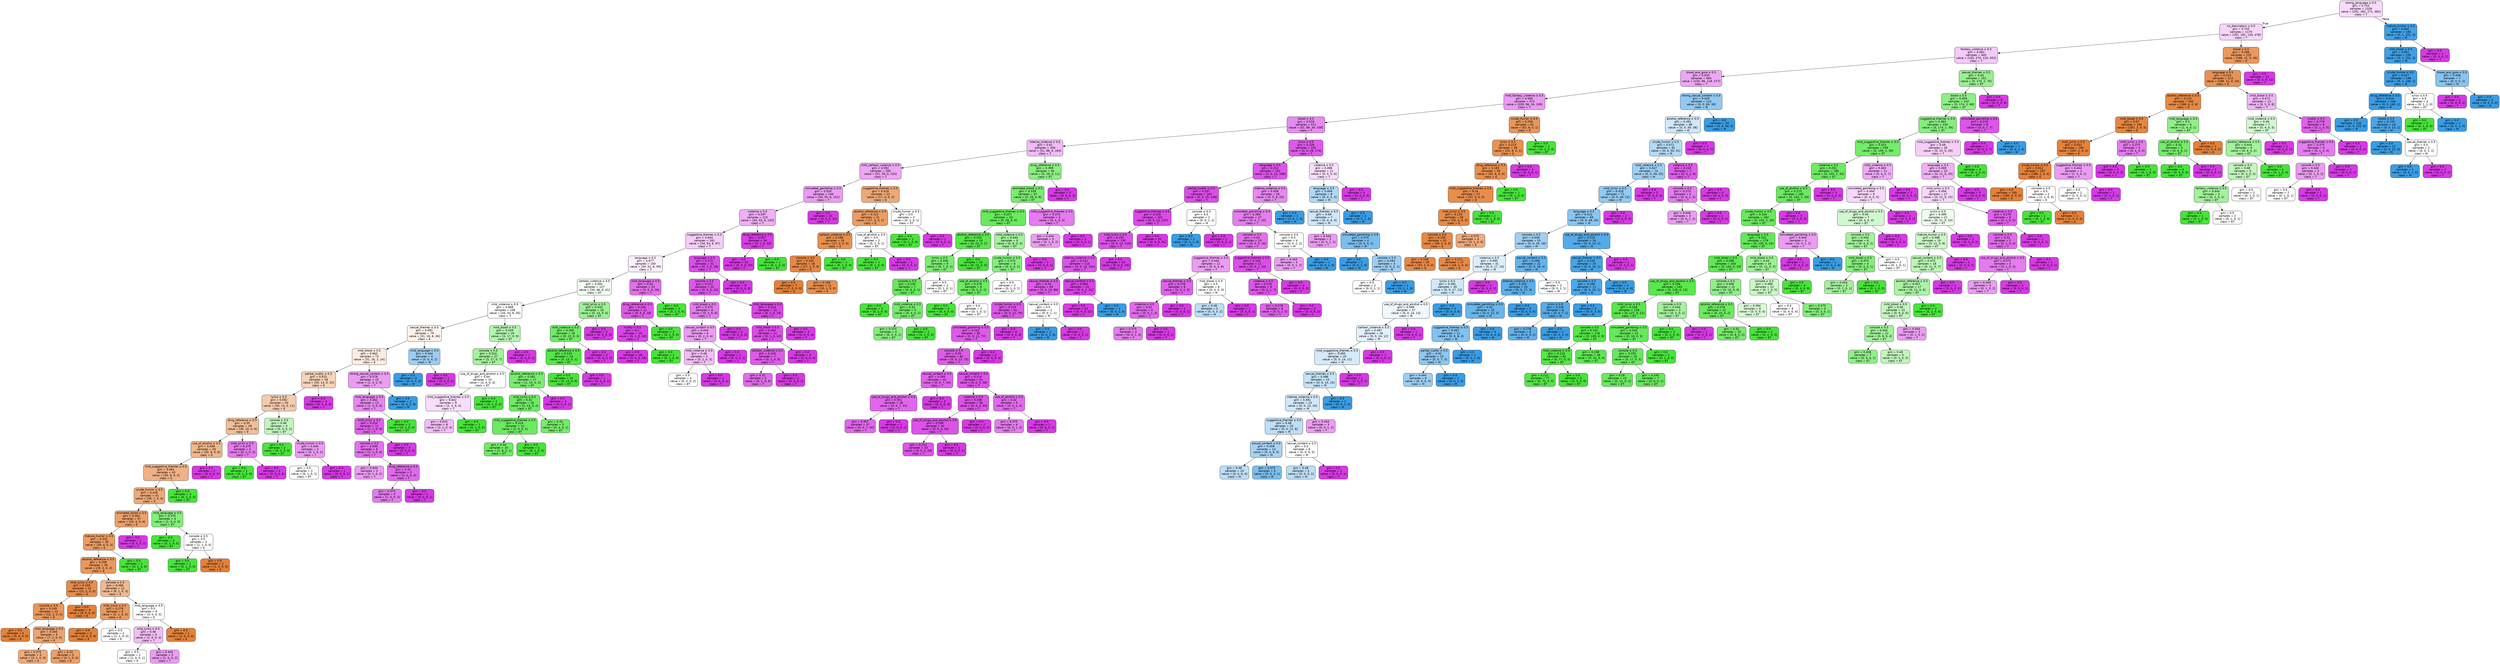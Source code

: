 digraph Tree {
node [shape=box, style="filled, rounded", color="black", fontname="helvetica"] ;
edge [fontname="helvetica"] ;
0 [label=<strong_janguage &le; 0.5<br/>gini = 0.733<br/>samples = 1326<br/>value = [291, 282, 271, 482]<br/>class = T>, fillcolor="#f8dafa"] ;
1 [label=<no_descriptors &le; 0.5<br/>gini = 0.703<br/>samples = 1170<br/>value = [291, 281, 120, 478]<br/>class = T>, fillcolor="#f6d5f9"] ;
0 -> 1 [labeldistance=2.5, labelangle=45, headlabel="True"] ;
2 [label=<fantasy_violence &le; 0.5<br/>gini = 0.662<br/>samples = 945<br/>value = [103, 270, 120, 452]<br/>class = T>, fillcolor="#f4caf8"] ;
1 -> 2 ;
3 [label=<blood_and_gore &le; 0.5<br/>gini = 0.635<br/>samples = 694<br/>value = [103, 96, 118, 377]<br/>class = T>, fillcolor="#eda6f3"] ;
2 -> 3 ;
4 [label=<mild_fantasy_violence &le; 0.5<br/>gini = 0.585<br/>samples = 572<br/>value = [103, 96, 34, 339]<br/>class = T>, fillcolor="#eb9bf2"] ;
3 -> 4 ;
5 [label=<blood &le; 0.5<br/>gini = 0.518<br/>samples = 511<br/>value = [51, 88, 34, 338]<br/>class = T>, fillcolor="#e78af0"] ;
4 -> 5 ;
6 [label=<intense_violence &le; 0.5<br/>gini = 0.61<br/>samples = 309<br/>value = [51, 88, 6, 164]<br/>class = T>, fillcolor="#f1bbf6"] ;
5 -> 6 ;
7 [label=<mild_cartoon_violence &le; 0.5<br/>gini = 0.592<br/>samples = 269<br/>value = [51, 59, 6, 153]<br/>class = T>, fillcolor="#eda6f3"] ;
6 -> 7 ;
8 [label=<simulated_gambling &le; 0.5<br/>gini = 0.554<br/>samples = 246<br/>value = [34, 55, 6, 151]<br/>class = T>, fillcolor="#eb9bf2"] ;
7 -> 8 ;
9 [label=<violence &le; 0.5<br/>gini = 0.597<br/>samples = 215<br/>value = [34, 55, 6, 120]<br/>class = T>, fillcolor="#efaff4"] ;
8 -> 9 ;
10 [label=<suggestive_themes &le; 0.5<br/>gini = 0.644<br/>samples = 181<br/>value = [34, 54, 6, 87]<br/>class = T>, fillcolor="#f5ccf8"] ;
9 -> 10 ;
11 [label=<language &le; 0.5<br/>gini = 0.677<br/>samples = 150<br/>value = [34, 51, 6, 59]<br/>class = T>, fillcolor="#fceffd"] ;
10 -> 11 ;
12 [label=<cartoon_violence &le; 0.5<br/>gini = 0.691<br/>samples = 127<br/>value = [34, 46, 6, 41]<br/>class = ET>, fillcolor="#f4fdf3"] ;
11 -> 12 ;
13 [label=<mild_violence &le; 0.5<br/>gini = 0.699<br/>samples = 108<br/>value = [34, 33, 6, 35]<br/>class = T>, fillcolor="#fefcff"] ;
12 -> 13 ;
14 [label=<sexual_themes &le; 0.5<br/>gini = 0.691<br/>samples = 79<br/>value = [31, 16, 6, 26]<br/>class = E>, fillcolor="#fdf3ec"] ;
13 -> 14 ;
15 [label=<mild_blood &le; 0.5<br/>gini = 0.663<br/>samples = 73<br/>value = [31, 16, 2, 24]<br/>class = E>, fillcolor="#fbede3"] ;
14 -> 15 ;
16 [label=<partial_nudity &le; 0.5<br/>gini = 0.615<br/>samples = 58<br/>value = [30, 13, 0, 15]<br/>class = E>, fillcolor="#f6d3ba"] ;
15 -> 16 ;
17 [label=<lyrics &le; 0.5<br/>gini = 0.592<br/>samples = 54<br/>value = [30, 13, 0, 11]<br/>class = E>, fillcolor="#f4cbad"] ;
16 -> 17 ;
18 [label=<drug_reference &le; 0.5<br/>gini = 0.55<br/>samples = 49<br/>value = [30, 10, 0, 9]<br/>class = E>, fillcolor="#f2be99"] ;
17 -> 18 ;
19 [label=<use_of_alcohol &le; 0.5<br/>gini = 0.498<br/>samples = 45<br/>value = [30, 9, 0, 6]<br/>class = E>, fillcolor="#f0b68c"] ;
18 -> 19 ;
20 [label=<mild_suggestive_themes &le; 0.5<br/>gini = 0.461<br/>samples = 43<br/>value = [30, 9, 0, 4]<br/>class = E>, fillcolor="#efb185"] ;
19 -> 20 ;
21 [label=<crude_humor &le; 0.5<br/>gini = 0.426<br/>samples = 41<br/>value = [30, 7, 0, 4]<br/>class = E>, fillcolor="#edaa79"] ;
20 -> 21 ;
22 [label=<animated_blood &le; 0.5<br/>gini = 0.362<br/>samples = 37<br/>value = [29, 4, 0, 4]<br/>class = E>, fillcolor="#eba069"] ;
21 -> 22 ;
23 [label=<mature_humor &le; 0.5<br/>gini = 0.332<br/>samples = 36<br/>value = [29, 4, 0, 3]<br/>class = E>, fillcolor="#eb9d64"] ;
22 -> 23 ;
24 [label=<alcohol_reference &le; 0.5<br/>gini = 0.299<br/>samples = 35<br/>value = [29, 3, 0, 3]<br/>class = E>, fillcolor="#ea995e"] ;
23 -> 24 ;
25 [label=<mild_lyrics &le; 0.5<br/>gini = 0.159<br/>samples = 23<br/>value = [21, 2, 0, 0]<br/>class = E>, fillcolor="#e78d4c"] ;
24 -> 25 ;
26 [label=<console &le; 0.5<br/>gini = 0.245<br/>samples = 14<br/>value = [12, 2, 0, 0]<br/>class = E>, fillcolor="#e9965a"] ;
25 -> 26 ;
27 [label=<gini = 0.0<br/>samples = 5<br/>value = [5, 0, 0, 0]<br/>class = E>, fillcolor="#e58139"] ;
26 -> 27 ;
28 [label=<mild_language &le; 0.5<br/>gini = 0.346<br/>samples = 9<br/>value = [7, 2, 0, 0]<br/>class = E>, fillcolor="#eca572"] ;
26 -> 28 ;
29 [label=<gini = 0.375<br/>samples = 4<br/>value = [3, 1, 0, 0]<br/>class = E>, fillcolor="#eeab7b"] ;
28 -> 29 ;
30 [label=<gini = 0.32<br/>samples = 5<br/>value = [4, 1, 0, 0]<br/>class = E>, fillcolor="#eca06a"] ;
28 -> 30 ;
31 [label=<gini = 0.0<br/>samples = 9<br/>value = [9, 0, 0, 0]<br/>class = E>, fillcolor="#e58139"] ;
25 -> 31 ;
32 [label=<console &le; 0.5<br/>gini = 0.486<br/>samples = 12<br/>value = [8, 1, 0, 3]<br/>class = E>, fillcolor="#f1b991"] ;
24 -> 32 ;
33 [label=<mild_lyrics &le; 0.5<br/>gini = 0.278<br/>samples = 6<br/>value = [5, 1, 0, 0]<br/>class = E>, fillcolor="#ea9a61"] ;
32 -> 33 ;
34 [label=<gini = 0.0<br/>samples = 4<br/>value = [4, 0, 0, 0]<br/>class = E>, fillcolor="#e58139"] ;
33 -> 34 ;
35 [label=<gini = 0.5<br/>samples = 2<br/>value = [1, 1, 0, 0]<br/>class = E>, fillcolor="#ffffff"] ;
33 -> 35 ;
36 [label=<mild_language &le; 0.5<br/>gini = 0.5<br/>samples = 6<br/>value = [3, 0, 0, 3]<br/>class = E>, fillcolor="#ffffff"] ;
32 -> 36 ;
37 [label=<mild_lyrics &le; 0.5<br/>gini = 0.48<br/>samples = 5<br/>value = [2, 0, 0, 3]<br/>class = T>, fillcolor="#f2bdf6"] ;
36 -> 37 ;
38 [label=<gini = 0.5<br/>samples = 2<br/>value = [1, 0, 0, 1]<br/>class = E>, fillcolor="#ffffff"] ;
37 -> 38 ;
39 [label=<gini = 0.444<br/>samples = 3<br/>value = [1, 0, 0, 2]<br/>class = T>, fillcolor="#eb9cf2"] ;
37 -> 39 ;
40 [label=<gini = 0.0<br/>samples = 1<br/>value = [1, 0, 0, 0]<br/>class = E>, fillcolor="#e58139"] ;
36 -> 40 ;
41 [label=<gini = 0.0<br/>samples = 1<br/>value = [0, 1, 0, 0]<br/>class = ET>, fillcolor="#47e539"] ;
23 -> 41 ;
42 [label=<gini = 0.0<br/>samples = 1<br/>value = [0, 0, 0, 1]<br/>class = T>, fillcolor="#d739e5"] ;
22 -> 42 ;
43 [label=<mild_language &le; 0.5<br/>gini = 0.375<br/>samples = 4<br/>value = [1, 3, 0, 0]<br/>class = ET>, fillcolor="#84ee7b"] ;
21 -> 43 ;
44 [label=<gini = 0.0<br/>samples = 2<br/>value = [0, 2, 0, 0]<br/>class = ET>, fillcolor="#47e539"] ;
43 -> 44 ;
45 [label=<console &le; 0.5<br/>gini = 0.5<br/>samples = 2<br/>value = [1, 1, 0, 0]<br/>class = E>, fillcolor="#ffffff"] ;
43 -> 45 ;
46 [label=<gini = 0.0<br/>samples = 1<br/>value = [0, 1, 0, 0]<br/>class = ET>, fillcolor="#47e539"] ;
45 -> 46 ;
47 [label=<gini = 0.0<br/>samples = 1<br/>value = [1, 0, 0, 0]<br/>class = E>, fillcolor="#e58139"] ;
45 -> 47 ;
48 [label=<gini = 0.0<br/>samples = 2<br/>value = [0, 2, 0, 0]<br/>class = ET>, fillcolor="#47e539"] ;
20 -> 48 ;
49 [label=<gini = 0.0<br/>samples = 2<br/>value = [0, 0, 0, 2]<br/>class = T>, fillcolor="#d739e5"] ;
19 -> 49 ;
50 [label=<mild_lyrics &le; 0.5<br/>gini = 0.375<br/>samples = 4<br/>value = [0, 1, 0, 3]<br/>class = T>, fillcolor="#e47bee"] ;
18 -> 50 ;
51 [label=<gini = 0.0<br/>samples = 1<br/>value = [0, 1, 0, 0]<br/>class = ET>, fillcolor="#47e539"] ;
50 -> 51 ;
52 [label=<gini = 0.0<br/>samples = 3<br/>value = [0, 0, 0, 3]<br/>class = T>, fillcolor="#d739e5"] ;
50 -> 52 ;
53 [label=<console &le; 0.5<br/>gini = 0.48<br/>samples = 5<br/>value = [0, 3, 0, 2]<br/>class = ET>, fillcolor="#c2f6bd"] ;
17 -> 53 ;
54 [label=<gini = 0.0<br/>samples = 2<br/>value = [0, 2, 0, 0]<br/>class = ET>, fillcolor="#47e539"] ;
53 -> 54 ;
55 [label=<crude_humor &le; 0.5<br/>gini = 0.444<br/>samples = 3<br/>value = [0, 1, 0, 2]<br/>class = T>, fillcolor="#eb9cf2"] ;
53 -> 55 ;
56 [label=<gini = 0.5<br/>samples = 2<br/>value = [0, 1, 0, 1]<br/>class = ET>, fillcolor="#ffffff"] ;
55 -> 56 ;
57 [label=<gini = 0.0<br/>samples = 1<br/>value = [0, 0, 0, 1]<br/>class = T>, fillcolor="#d739e5"] ;
55 -> 57 ;
58 [label=<gini = 0.0<br/>samples = 4<br/>value = [0, 0, 0, 4]<br/>class = T>, fillcolor="#d739e5"] ;
16 -> 58 ;
59 [label=<strong_sexual_content &le; 0.5<br/>gini = 0.578<br/>samples = 15<br/>value = [1, 3, 2, 9]<br/>class = T>, fillcolor="#eb9cf2"] ;
15 -> 59 ;
60 [label=<mild_language &le; 0.5<br/>gini = 0.462<br/>samples = 13<br/>value = [1, 3, 0, 9]<br/>class = T>, fillcolor="#e788ef"] ;
59 -> 60 ;
61 [label=<mild_lyrics &le; 0.5<br/>gini = 0.314<br/>samples = 11<br/>value = [1, 1, 0, 9]<br/>class = T>, fillcolor="#df61ea"] ;
60 -> 61 ;
62 [label=<console &le; 0.5<br/>gini = 0.406<br/>samples = 8<br/>value = [1, 1, 0, 6]<br/>class = T>, fillcolor="#e272ec"] ;
61 -> 62 ;
63 [label=<gini = 0.444<br/>samples = 3<br/>value = [0, 1, 0, 2]<br/>class = T>, fillcolor="#eb9cf2"] ;
62 -> 63 ;
64 [label=<drug_reference &le; 0.5<br/>gini = 0.32<br/>samples = 5<br/>value = [1, 0, 0, 4]<br/>class = T>, fillcolor="#e16aec"] ;
62 -> 64 ;
65 [label=<gini = 0.375<br/>samples = 4<br/>value = [1, 0, 0, 3]<br/>class = T>, fillcolor="#e47bee"] ;
64 -> 65 ;
66 [label=<gini = 0.0<br/>samples = 1<br/>value = [0, 0, 0, 1]<br/>class = T>, fillcolor="#d739e5"] ;
64 -> 66 ;
67 [label=<gini = 0.0<br/>samples = 3<br/>value = [0, 0, 0, 3]<br/>class = T>, fillcolor="#d739e5"] ;
61 -> 67 ;
68 [label=<gini = 0.0<br/>samples = 2<br/>value = [0, 2, 0, 0]<br/>class = ET>, fillcolor="#47e539"] ;
60 -> 68 ;
69 [label=<gini = 0.0<br/>samples = 2<br/>value = [0, 0, 2, 0]<br/>class = M>, fillcolor="#399de5"] ;
59 -> 69 ;
70 [label=<mild_language &le; 0.5<br/>gini = 0.444<br/>samples = 6<br/>value = [0, 0, 4, 2]<br/>class = M>, fillcolor="#9ccef2"] ;
14 -> 70 ;
71 [label=<gini = 0.0<br/>samples = 4<br/>value = [0, 0, 4, 0]<br/>class = M>, fillcolor="#399de5"] ;
70 -> 71 ;
72 [label=<gini = 0.0<br/>samples = 2<br/>value = [0, 0, 0, 2]<br/>class = T>, fillcolor="#d739e5"] ;
70 -> 72 ;
73 [label=<mild_blood &le; 0.5<br/>gini = 0.549<br/>samples = 29<br/>value = [3, 17, 0, 9]<br/>class = ET>, fillcolor="#b5f5b0"] ;
13 -> 73 ;
74 [label=<console &le; 0.5<br/>gini = 0.524<br/>samples = 27<br/>value = [3, 17, 0, 7]<br/>class = ET>, fillcolor="#a3f29c"] ;
73 -> 74 ;
75 [label=<use_of_drugs_and_alcohol &le; 0.5<br/>gini = 0.64<br/>samples = 10<br/>value = [2, 4, 0, 4]<br/>class = ET>, fillcolor="#ffffff"] ;
74 -> 75 ;
76 [label=<mild_suggestive_themes &le; 0.5<br/>gini = 0.642<br/>samples = 9<br/>value = [2, 3, 0, 4]<br/>class = T>, fillcolor="#f8defb"] ;
75 -> 76 ;
77 [label=<gini = 0.625<br/>samples = 8<br/>value = [2, 2, 0, 4]<br/>class = T>, fillcolor="#f2bdf6"] ;
76 -> 77 ;
78 [label=<gini = 0.0<br/>samples = 1<br/>value = [0, 1, 0, 0]<br/>class = ET>, fillcolor="#47e539"] ;
76 -> 78 ;
79 [label=<gini = 0.0<br/>samples = 1<br/>value = [0, 1, 0, 0]<br/>class = ET>, fillcolor="#47e539"] ;
75 -> 79 ;
80 [label=<alcohol_reference &le; 0.5<br/>gini = 0.381<br/>samples = 17<br/>value = [1, 13, 0, 3]<br/>class = ET>, fillcolor="#7cec72"] ;
74 -> 80 ;
81 [label=<mild_lyrics &le; 0.5<br/>gini = 0.32<br/>samples = 16<br/>value = [1, 13, 0, 2]<br/>class = ET>, fillcolor="#6eeb63"] ;
80 -> 81 ;
82 [label=<mild_suggestive_themes &le; 0.5<br/>gini = 0.314<br/>samples = 11<br/>value = [1, 9, 0, 1]<br/>class = ET>, fillcolor="#6cea61"] ;
81 -> 82 ;
83 [label=<gini = 0.34<br/>samples = 10<br/>value = [1, 8, 0, 1]<br/>class = ET>, fillcolor="#70eb65"] ;
82 -> 83 ;
84 [label=<gini = 0.0<br/>samples = 1<br/>value = [0, 1, 0, 0]<br/>class = ET>, fillcolor="#47e539"] ;
82 -> 84 ;
85 [label=<gini = 0.32<br/>samples = 5<br/>value = [0, 4, 0, 1]<br/>class = ET>, fillcolor="#75ec6a"] ;
81 -> 85 ;
86 [label=<gini = 0.0<br/>samples = 1<br/>value = [0, 0, 0, 1]<br/>class = T>, fillcolor="#d739e5"] ;
80 -> 86 ;
87 [label=<gini = 0.0<br/>samples = 2<br/>value = [0, 0, 0, 2]<br/>class = T>, fillcolor="#d739e5"] ;
73 -> 87 ;
88 [label=<mild_lyrics &le; 0.5<br/>gini = 0.432<br/>samples = 19<br/>value = [0, 13, 0, 6]<br/>class = ET>, fillcolor="#9cf194"] ;
12 -> 88 ;
89 [label=<mild_violence &le; 0.5<br/>gini = 0.305<br/>samples = 16<br/>value = [0, 13, 0, 3]<br/>class = ET>, fillcolor="#71eb67"] ;
88 -> 89 ;
90 [label=<alcohol_reference &le; 0.5<br/>gini = 0.133<br/>samples = 14<br/>value = [0, 13, 0, 1]<br/>class = ET>, fillcolor="#55e748"] ;
89 -> 90 ;
91 [label=<gini = 0.0<br/>samples = 13<br/>value = [0, 13, 0, 0]<br/>class = ET>, fillcolor="#47e539"] ;
90 -> 91 ;
92 [label=<gini = 0.0<br/>samples = 1<br/>value = [0, 0, 0, 1]<br/>class = T>, fillcolor="#d739e5"] ;
90 -> 92 ;
93 [label=<gini = 0.0<br/>samples = 2<br/>value = [0, 0, 0, 2]<br/>class = T>, fillcolor="#d739e5"] ;
89 -> 93 ;
94 [label=<gini = 0.0<br/>samples = 3<br/>value = [0, 0, 0, 3]<br/>class = T>, fillcolor="#d739e5"] ;
88 -> 94 ;
95 [label=<mild_language &le; 0.5<br/>gini = 0.34<br/>samples = 23<br/>value = [0, 5, 0, 18]<br/>class = T>, fillcolor="#e270ec"] ;
11 -> 95 ;
96 [label=<drug_reference &le; 0.5<br/>gini = 0.245<br/>samples = 21<br/>value = [0, 3, 0, 18]<br/>class = T>, fillcolor="#de5ae9"] ;
95 -> 96 ;
97 [label=<nudity &le; 0.5<br/>gini = 0.1<br/>samples = 19<br/>value = [0, 1, 0, 18]<br/>class = T>, fillcolor="#d944e6"] ;
96 -> 97 ;
98 [label=<gini = 0.0<br/>samples = 18<br/>value = [0, 0, 0, 18]<br/>class = T>, fillcolor="#d739e5"] ;
97 -> 98 ;
99 [label=<gini = 0.0<br/>samples = 1<br/>value = [0, 1, 0, 0]<br/>class = ET>, fillcolor="#47e539"] ;
97 -> 99 ;
100 [label=<gini = 0.0<br/>samples = 2<br/>value = [0, 2, 0, 0]<br/>class = ET>, fillcolor="#47e539"] ;
96 -> 100 ;
101 [label=<gini = 0.0<br/>samples = 2<br/>value = [0, 2, 0, 0]<br/>class = ET>, fillcolor="#47e539"] ;
95 -> 101 ;
102 [label=<language &le; 0.5<br/>gini = 0.175<br/>samples = 31<br/>value = [0, 3, 0, 28]<br/>class = T>, fillcolor="#db4ee8"] ;
10 -> 102 ;
103 [label=<console &le; 0.5<br/>gini = 0.227<br/>samples = 23<br/>value = [0, 3, 0, 20]<br/>class = T>, fillcolor="#dd57e9"] ;
102 -> 103 ;
104 [label=<mild_blood &le; 0.5<br/>gini = 0.375<br/>samples = 8<br/>value = [0, 2, 0, 6]<br/>class = T>, fillcolor="#e47bee"] ;
103 -> 104 ;
105 [label=<sexual_content &le; 0.5<br/>gini = 0.444<br/>samples = 6<br/>value = [0, 2, 0, 4]<br/>class = T>, fillcolor="#eb9cf2"] ;
104 -> 105 ;
106 [label=<mild_violence &le; 0.5<br/>gini = 0.48<br/>samples = 5<br/>value = [0, 2, 0, 3]<br/>class = T>, fillcolor="#f2bdf6"] ;
105 -> 106 ;
107 [label=<gini = 0.5<br/>samples = 4<br/>value = [0, 2, 0, 2]<br/>class = ET>, fillcolor="#ffffff"] ;
106 -> 107 ;
108 [label=<gini = 0.0<br/>samples = 1<br/>value = [0, 0, 0, 1]<br/>class = T>, fillcolor="#d739e5"] ;
106 -> 108 ;
109 [label=<gini = 0.0<br/>samples = 1<br/>value = [0, 0, 0, 1]<br/>class = T>, fillcolor="#d739e5"] ;
105 -> 109 ;
110 [label=<gini = 0.0<br/>samples = 2<br/>value = [0, 0, 0, 2]<br/>class = T>, fillcolor="#d739e5"] ;
104 -> 110 ;
111 [label=<mild_language &le; 0.5<br/>gini = 0.124<br/>samples = 15<br/>value = [0, 1, 0, 14]<br/>class = T>, fillcolor="#da47e7"] ;
103 -> 111 ;
112 [label=<mild_blood &le; 0.5<br/>gini = 0.165<br/>samples = 11<br/>value = [0, 1, 0, 10]<br/>class = T>, fillcolor="#db4de8"] ;
111 -> 112 ;
113 [label=<cartoon_violence &le; 0.5<br/>gini = 0.245<br/>samples = 7<br/>value = [0, 1, 0, 6]<br/>class = T>, fillcolor="#de5ae9"] ;
112 -> 113 ;
114 [label=<gini = 0.32<br/>samples = 5<br/>value = [0, 1, 0, 4]<br/>class = T>, fillcolor="#e16aec"] ;
113 -> 114 ;
115 [label=<gini = 0.0<br/>samples = 2<br/>value = [0, 0, 0, 2]<br/>class = T>, fillcolor="#d739e5"] ;
113 -> 115 ;
116 [label=<gini = 0.0<br/>samples = 4<br/>value = [0, 0, 0, 4]<br/>class = T>, fillcolor="#d739e5"] ;
112 -> 116 ;
117 [label=<gini = 0.0<br/>samples = 4<br/>value = [0, 0, 0, 4]<br/>class = T>, fillcolor="#d739e5"] ;
111 -> 117 ;
118 [label=<gini = 0.0<br/>samples = 8<br/>value = [0, 0, 0, 8]<br/>class = T>, fillcolor="#d739e5"] ;
102 -> 118 ;
119 [label=<drug_reference &le; 0.5<br/>gini = 0.057<br/>samples = 34<br/>value = [0, 1, 0, 33]<br/>class = T>, fillcolor="#d83fe6"] ;
9 -> 119 ;
120 [label=<gini = 0.0<br/>samples = 33<br/>value = [0, 0, 0, 33]<br/>class = T>, fillcolor="#d739e5"] ;
119 -> 120 ;
121 [label=<gini = 0.0<br/>samples = 1<br/>value = [0, 1, 0, 0]<br/>class = ET>, fillcolor="#47e539"] ;
119 -> 121 ;
122 [label=<gini = 0.0<br/>samples = 31<br/>value = [0, 0, 0, 31]<br/>class = T>, fillcolor="#d739e5"] ;
8 -> 122 ;
123 [label=<suggestive_themes &le; 0.5<br/>gini = 0.416<br/>samples = 23<br/>value = [17, 4, 0, 2]<br/>class = E>, fillcolor="#eda978"] ;
7 -> 123 ;
124 [label=<alcohol_reference &le; 0.5<br/>gini = 0.322<br/>samples = 21<br/>value = [17, 3, 0, 1]<br/>class = E>, fillcolor="#eb9d65"] ;
123 -> 124 ;
125 [label=<cartoon_violence &le; 0.5<br/>gini = 0.188<br/>samples = 19<br/>value = [17, 2, 0, 0]<br/>class = E>, fillcolor="#e89050"] ;
124 -> 125 ;
126 [label=<console &le; 0.5<br/>gini = 0.105<br/>samples = 18<br/>value = [17, 1, 0, 0]<br/>class = E>, fillcolor="#e78845"] ;
125 -> 126 ;
127 [label=<gini = 0.0<br/>samples = 7<br/>value = [7, 0, 0, 0]<br/>class = E>, fillcolor="#e58139"] ;
126 -> 127 ;
128 [label=<gini = 0.165<br/>samples = 11<br/>value = [10, 1, 0, 0]<br/>class = E>, fillcolor="#e88e4d"] ;
126 -> 128 ;
129 [label=<gini = 0.0<br/>samples = 1<br/>value = [0, 1, 0, 0]<br/>class = ET>, fillcolor="#47e539"] ;
125 -> 129 ;
130 [label=<use_of_alcohol &le; 0.5<br/>gini = 0.5<br/>samples = 2<br/>value = [0, 1, 0, 1]<br/>class = ET>, fillcolor="#ffffff"] ;
124 -> 130 ;
131 [label=<gini = 0.0<br/>samples = 1<br/>value = [0, 1, 0, 0]<br/>class = ET>, fillcolor="#47e539"] ;
130 -> 131 ;
132 [label=<gini = 0.0<br/>samples = 1<br/>value = [0, 0, 0, 1]<br/>class = T>, fillcolor="#d739e5"] ;
130 -> 132 ;
133 [label=<crude_humor &le; 0.5<br/>gini = 0.5<br/>samples = 2<br/>value = [0, 1, 0, 1]<br/>class = ET>, fillcolor="#ffffff"] ;
123 -> 133 ;
134 [label=<gini = 0.0<br/>samples = 1<br/>value = [0, 1, 0, 0]<br/>class = ET>, fillcolor="#47e539"] ;
133 -> 134 ;
135 [label=<gini = 0.0<br/>samples = 1<br/>value = [0, 0, 0, 1]<br/>class = T>, fillcolor="#d739e5"] ;
133 -> 135 ;
136 [label=<drug_reference &le; 0.5<br/>gini = 0.399<br/>samples = 40<br/>value = [0, 29, 0, 11]<br/>class = ET>, fillcolor="#8def84"] ;
6 -> 136 ;
137 [label=<animated_blood &le; 0.5<br/>gini = 0.339<br/>samples = 37<br/>value = [0, 29, 0, 8]<br/>class = ET>, fillcolor="#7aec70"] ;
136 -> 137 ;
138 [label=<mild_suggestive_themes &le; 0.5<br/>gini = 0.257<br/>samples = 33<br/>value = [0, 28, 0, 5]<br/>class = ET>, fillcolor="#68ea5c"] ;
137 -> 138 ;
139 [label=<alcohol_reference &le; 0.5<br/>gini = 0.153<br/>samples = 24<br/>value = [0, 22, 0, 2]<br/>class = ET>, fillcolor="#58e74b"] ;
138 -> 139 ;
140 [label=<lyrics &le; 0.5<br/>gini = 0.346<br/>samples = 9<br/>value = [0, 7, 0, 2]<br/>class = ET>, fillcolor="#7cec72"] ;
139 -> 140 ;
141 [label=<console &le; 0.5<br/>gini = 0.245<br/>samples = 7<br/>value = [0, 6, 0, 1]<br/>class = ET>, fillcolor="#66e95a"] ;
140 -> 141 ;
142 [label=<gini = 0.0<br/>samples = 2<br/>value = [0, 2, 0, 0]<br/>class = ET>, fillcolor="#47e539"] ;
141 -> 142 ;
143 [label=<mild_violence &le; 0.5<br/>gini = 0.32<br/>samples = 5<br/>value = [0, 4, 0, 1]<br/>class = ET>, fillcolor="#75ec6a"] ;
141 -> 143 ;
144 [label=<gini = 0.375<br/>samples = 4<br/>value = [0, 3, 0, 1]<br/>class = ET>, fillcolor="#84ee7b"] ;
143 -> 144 ;
145 [label=<gini = 0.0<br/>samples = 1<br/>value = [0, 1, 0, 0]<br/>class = ET>, fillcolor="#47e539"] ;
143 -> 145 ;
146 [label=<gini = 0.5<br/>samples = 2<br/>value = [0, 1, 0, 1]<br/>class = ET>, fillcolor="#ffffff"] ;
140 -> 146 ;
147 [label=<gini = 0.0<br/>samples = 15<br/>value = [0, 15, 0, 0]<br/>class = ET>, fillcolor="#47e539"] ;
139 -> 147 ;
148 [label=<mild_violence &le; 0.5<br/>gini = 0.444<br/>samples = 9<br/>value = [0, 6, 0, 3]<br/>class = ET>, fillcolor="#a3f29c"] ;
138 -> 148 ;
149 [label=<crude_humor &le; 0.5<br/>gini = 0.375<br/>samples = 8<br/>value = [0, 6, 0, 2]<br/>class = ET>, fillcolor="#84ee7b"] ;
148 -> 149 ;
150 [label=<use_of_alcohol &le; 0.5<br/>gini = 0.278<br/>samples = 6<br/>value = [0, 5, 0, 1]<br/>class = ET>, fillcolor="#6cea61"] ;
149 -> 150 ;
151 [label=<gini = 0.0<br/>samples = 4<br/>value = [0, 4, 0, 0]<br/>class = ET>, fillcolor="#47e539"] ;
150 -> 151 ;
152 [label=<gini = 0.5<br/>samples = 2<br/>value = [0, 1, 0, 1]<br/>class = ET>, fillcolor="#ffffff"] ;
150 -> 152 ;
153 [label=<gini = 0.5<br/>samples = 2<br/>value = [0, 1, 0, 1]<br/>class = ET>, fillcolor="#ffffff"] ;
149 -> 153 ;
154 [label=<gini = 0.0<br/>samples = 1<br/>value = [0, 0, 0, 1]<br/>class = T>, fillcolor="#d739e5"] ;
148 -> 154 ;
155 [label=<mild_suggestive_themes &le; 0.5<br/>gini = 0.375<br/>samples = 4<br/>value = [0, 1, 0, 3]<br/>class = T>, fillcolor="#e47bee"] ;
137 -> 155 ;
156 [label=<gini = 0.444<br/>samples = 3<br/>value = [0, 1, 0, 2]<br/>class = T>, fillcolor="#eb9cf2"] ;
155 -> 156 ;
157 [label=<gini = 0.0<br/>samples = 1<br/>value = [0, 0, 0, 1]<br/>class = T>, fillcolor="#d739e5"] ;
155 -> 157 ;
158 [label=<gini = 0.0<br/>samples = 3<br/>value = [0, 0, 0, 3]<br/>class = T>, fillcolor="#d739e5"] ;
136 -> 158 ;
159 [label=<lyrics &le; 0.5<br/>gini = 0.239<br/>samples = 202<br/>value = [0, 0, 28, 174]<br/>class = T>, fillcolor="#dd59e9"] ;
5 -> 159 ;
160 [label=<language &le; 0.5<br/>gini = 0.212<br/>samples = 191<br/>value = [0, 0, 23, 168]<br/>class = T>, fillcolor="#dc54e9"] ;
159 -> 160 ;
161 [label=<partial_nudity &le; 0.5<br/>gini = 0.167<br/>samples = 163<br/>value = [0, 0, 15, 148]<br/>class = T>, fillcolor="#db4de8"] ;
160 -> 161 ;
162 [label=<suggestive_themes &le; 0.5<br/>gini = 0.159<br/>samples = 161<br/>value = [0, 0, 14, 147]<br/>class = T>, fillcolor="#db4ce7"] ;
161 -> 162 ;
163 [label=<mild_lyrics &le; 0.5<br/>gini = 0.192<br/>samples = 130<br/>value = [0, 0, 14, 116]<br/>class = T>, fillcolor="#dc51e8"] ;
162 -> 163 ;
164 [label=<intense_violence &le; 0.5<br/>gini = 0.212<br/>samples = 116<br/>value = [0, 0, 14, 102]<br/>class = T>, fillcolor="#dc54e9"] ;
163 -> 164 ;
165 [label=<sexual_themes &le; 0.5<br/>gini = 0.24<br/>samples = 93<br/>value = [0, 0, 13, 80]<br/>class = T>, fillcolor="#de59e9"] ;
164 -> 165 ;
166 [label=<crude_humor &le; 0.5<br/>gini = 0.229<br/>samples = 91<br/>value = [0, 0, 12, 79]<br/>class = T>, fillcolor="#dd57e9"] ;
165 -> 166 ;
167 [label=<simulated_gambling &le; 0.5<br/>gini = 0.242<br/>samples = 85<br/>value = [0, 0, 12, 73]<br/>class = T>, fillcolor="#de5ae9"] ;
166 -> 167 ;
168 [label=<console &le; 0.5<br/>gini = 0.25<br/>samples = 82<br/>value = [0, 0, 12, 70]<br/>class = T>, fillcolor="#de5be9"] ;
167 -> 168 ;
169 [label=<sexual_content &le; 0.5<br/>gini = 0.283<br/>samples = 41<br/>value = [0, 0, 7, 34]<br/>class = T>, fillcolor="#df62ea"] ;
168 -> 169 ;
170 [label=<use_of_drugs_and_alcohol &le; 0.5<br/>gini = 0.301<br/>samples = 38<br/>value = [0, 0, 7, 31]<br/>class = T>, fillcolor="#e066eb"] ;
169 -> 170 ;
171 [label=<gini = 0.307<br/>samples = 37<br/>value = [0, 0, 7, 30]<br/>class = T>, fillcolor="#e067eb"] ;
170 -> 171 ;
172 [label=<gini = 0.0<br/>samples = 1<br/>value = [0, 0, 0, 1]<br/>class = T>, fillcolor="#d739e5"] ;
170 -> 172 ;
173 [label=<gini = 0.0<br/>samples = 3<br/>value = [0, 0, 0, 3]<br/>class = T>, fillcolor="#d739e5"] ;
169 -> 173 ;
174 [label=<sexual_content &le; 0.5<br/>gini = 0.214<br/>samples = 41<br/>value = [0, 0, 5, 36]<br/>class = T>, fillcolor="#dd54e9"] ;
168 -> 174 ;
175 [label=<violence &le; 0.5<br/>gini = 0.198<br/>samples = 36<br/>value = [0, 0, 4, 32]<br/>class = T>, fillcolor="#dc52e8"] ;
174 -> 175 ;
176 [label=<use_of_drugs_and_alcohol &le; 0.5<br/>gini = 0.208<br/>samples = 34<br/>value = [0, 0, 4, 30]<br/>class = T>, fillcolor="#dc53e8"] ;
175 -> 176 ;
177 [label=<gini = 0.213<br/>samples = 33<br/>value = [0, 0, 4, 29]<br/>class = T>, fillcolor="#dd54e9"] ;
176 -> 177 ;
178 [label=<gini = 0.0<br/>samples = 1<br/>value = [0, 0, 0, 1]<br/>class = T>, fillcolor="#d739e5"] ;
176 -> 178 ;
179 [label=<gini = 0.0<br/>samples = 2<br/>value = [0, 0, 0, 2]<br/>class = T>, fillcolor="#d739e5"] ;
175 -> 179 ;
180 [label=<use_of_alcohol &le; 0.5<br/>gini = 0.32<br/>samples = 5<br/>value = [0, 0, 1, 4]<br/>class = T>, fillcolor="#e16aec"] ;
174 -> 180 ;
181 [label=<gini = 0.375<br/>samples = 4<br/>value = [0, 0, 1, 3]<br/>class = T>, fillcolor="#e47bee"] ;
180 -> 181 ;
182 [label=<gini = 0.0<br/>samples = 1<br/>value = [0, 0, 0, 1]<br/>class = T>, fillcolor="#d739e5"] ;
180 -> 182 ;
183 [label=<gini = 0.0<br/>samples = 3<br/>value = [0, 0, 0, 3]<br/>class = T>, fillcolor="#d739e5"] ;
167 -> 183 ;
184 [label=<gini = 0.0<br/>samples = 6<br/>value = [0, 0, 0, 6]<br/>class = T>, fillcolor="#d739e5"] ;
166 -> 184 ;
185 [label=<sexual_content &le; 0.5<br/>gini = 0.5<br/>samples = 2<br/>value = [0, 0, 1, 1]<br/>class = M>, fillcolor="#ffffff"] ;
165 -> 185 ;
186 [label=<gini = 0.0<br/>samples = 1<br/>value = [0, 0, 1, 0]<br/>class = M>, fillcolor="#399de5"] ;
185 -> 186 ;
187 [label=<gini = 0.0<br/>samples = 1<br/>value = [0, 0, 0, 1]<br/>class = T>, fillcolor="#d739e5"] ;
185 -> 187 ;
188 [label=<sexual_content &le; 0.5<br/>gini = 0.083<br/>samples = 23<br/>value = [0, 0, 1, 22]<br/>class = T>, fillcolor="#d942e6"] ;
164 -> 188 ;
189 [label=<gini = 0.0<br/>samples = 22<br/>value = [0, 0, 0, 22]<br/>class = T>, fillcolor="#d739e5"] ;
188 -> 189 ;
190 [label=<gini = 0.0<br/>samples = 1<br/>value = [0, 0, 1, 0]<br/>class = M>, fillcolor="#399de5"] ;
188 -> 190 ;
191 [label=<gini = 0.0<br/>samples = 14<br/>value = [0, 0, 0, 14]<br/>class = T>, fillcolor="#d739e5"] ;
163 -> 191 ;
192 [label=<gini = 0.0<br/>samples = 31<br/>value = [0, 0, 0, 31]<br/>class = T>, fillcolor="#d739e5"] ;
162 -> 192 ;
193 [label=<console &le; 0.5<br/>gini = 0.5<br/>samples = 2<br/>value = [0, 0, 1, 1]<br/>class = M>, fillcolor="#ffffff"] ;
161 -> 193 ;
194 [label=<gini = 0.0<br/>samples = 1<br/>value = [0, 0, 1, 0]<br/>class = M>, fillcolor="#399de5"] ;
193 -> 194 ;
195 [label=<gini = 0.0<br/>samples = 1<br/>value = [0, 0, 0, 1]<br/>class = T>, fillcolor="#d739e5"] ;
193 -> 195 ;
196 [label=<intense_violence &le; 0.5<br/>gini = 0.408<br/>samples = 28<br/>value = [0, 0, 8, 20]<br/>class = T>, fillcolor="#e788ef"] ;
160 -> 196 ;
197 [label=<simulated_gambling &le; 0.5<br/>gini = 0.384<br/>samples = 27<br/>value = [0, 0, 7, 20]<br/>class = T>, fillcolor="#e57eee"] ;
196 -> 197 ;
198 [label=<console &le; 0.5<br/>gini = 0.34<br/>samples = 23<br/>value = [0, 0, 5, 18]<br/>class = T>, fillcolor="#e270ec"] ;
197 -> 198 ;
199 [label=<suggestive_themes &le; 0.5<br/>gini = 0.444<br/>samples = 12<br/>value = [0, 0, 4, 8]<br/>class = T>, fillcolor="#eb9cf2"] ;
198 -> 199 ;
200 [label=<sexual_themes &le; 0.5<br/>gini = 0.278<br/>samples = 6<br/>value = [0, 0, 1, 5]<br/>class = T>, fillcolor="#df61ea"] ;
199 -> 200 ;
201 [label=<violence &le; 0.5<br/>gini = 0.32<br/>samples = 5<br/>value = [0, 0, 1, 4]<br/>class = T>, fillcolor="#e16aec"] ;
200 -> 201 ;
202 [label=<gini = 0.375<br/>samples = 4<br/>value = [0, 0, 1, 3]<br/>class = T>, fillcolor="#e47bee"] ;
201 -> 202 ;
203 [label=<gini = 0.0<br/>samples = 1<br/>value = [0, 0, 0, 1]<br/>class = T>, fillcolor="#d739e5"] ;
201 -> 203 ;
204 [label=<gini = 0.0<br/>samples = 1<br/>value = [0, 0, 0, 1]<br/>class = T>, fillcolor="#d739e5"] ;
200 -> 204 ;
205 [label=<mild_blood &le; 0.5<br/>gini = 0.5<br/>samples = 6<br/>value = [0, 0, 3, 3]<br/>class = M>, fillcolor="#ffffff"] ;
199 -> 205 ;
206 [label=<gini = 0.48<br/>samples = 5<br/>value = [0, 0, 3, 2]<br/>class = M>, fillcolor="#bddef6"] ;
205 -> 206 ;
207 [label=<gini = 0.0<br/>samples = 1<br/>value = [0, 0, 0, 1]<br/>class = T>, fillcolor="#d739e5"] ;
205 -> 207 ;
208 [label=<suggestive_themes &le; 0.5<br/>gini = 0.165<br/>samples = 11<br/>value = [0, 0, 1, 10]<br/>class = T>, fillcolor="#db4de8"] ;
198 -> 208 ;
209 [label=<violence &le; 0.5<br/>gini = 0.219<br/>samples = 8<br/>value = [0, 0, 1, 7]<br/>class = T>, fillcolor="#dd55e9"] ;
208 -> 209 ;
210 [label=<gini = 0.278<br/>samples = 6<br/>value = [0, 0, 1, 5]<br/>class = T>, fillcolor="#df61ea"] ;
209 -> 210 ;
211 [label=<gini = 0.0<br/>samples = 2<br/>value = [0, 0, 0, 2]<br/>class = T>, fillcolor="#d739e5"] ;
209 -> 211 ;
212 [label=<gini = 0.0<br/>samples = 3<br/>value = [0, 0, 0, 3]<br/>class = T>, fillcolor="#d739e5"] ;
208 -> 212 ;
213 [label=<console &le; 0.5<br/>gini = 0.5<br/>samples = 4<br/>value = [0, 0, 2, 2]<br/>class = M>, fillcolor="#ffffff"] ;
197 -> 213 ;
214 [label=<gini = 0.444<br/>samples = 3<br/>value = [0, 0, 1, 2]<br/>class = T>, fillcolor="#eb9cf2"] ;
213 -> 214 ;
215 [label=<gini = 0.0<br/>samples = 1<br/>value = [0, 0, 1, 0]<br/>class = M>, fillcolor="#399de5"] ;
213 -> 215 ;
216 [label=<gini = 0.0<br/>samples = 1<br/>value = [0, 0, 1, 0]<br/>class = M>, fillcolor="#399de5"] ;
196 -> 216 ;
217 [label=<violence &le; 0.5<br/>gini = 0.496<br/>samples = 11<br/>value = [0, 0, 5, 6]<br/>class = T>, fillcolor="#f8defb"] ;
159 -> 217 ;
218 [label=<language &le; 0.5<br/>gini = 0.469<br/>samples = 8<br/>value = [0, 0, 5, 3]<br/>class = M>, fillcolor="#b0d8f5"] ;
217 -> 218 ;
219 [label=<sexual_themes &le; 0.5<br/>gini = 0.49<br/>samples = 7<br/>value = [0, 0, 4, 3]<br/>class = M>, fillcolor="#cee6f8"] ;
218 -> 219 ;
220 [label=<gini = 0.444<br/>samples = 3<br/>value = [0, 0, 1, 2]<br/>class = T>, fillcolor="#eb9cf2"] ;
219 -> 220 ;
221 [label=<simulated_gambling &le; 0.5<br/>gini = 0.375<br/>samples = 4<br/>value = [0, 0, 3, 1]<br/>class = M>, fillcolor="#7bbeee"] ;
219 -> 221 ;
222 [label=<gini = 0.0<br/>samples = 1<br/>value = [0, 0, 1, 0]<br/>class = M>, fillcolor="#399de5"] ;
221 -> 222 ;
223 [label=<console &le; 0.5<br/>gini = 0.444<br/>samples = 3<br/>value = [0, 0, 2, 1]<br/>class = M>, fillcolor="#9ccef2"] ;
221 -> 223 ;
224 [label=<gini = 0.5<br/>samples = 2<br/>value = [0, 0, 1, 1]<br/>class = M>, fillcolor="#ffffff"] ;
223 -> 224 ;
225 [label=<gini = 0.0<br/>samples = 1<br/>value = [0, 0, 1, 0]<br/>class = M>, fillcolor="#399de5"] ;
223 -> 225 ;
226 [label=<gini = 0.0<br/>samples = 1<br/>value = [0, 0, 1, 0]<br/>class = M>, fillcolor="#399de5"] ;
218 -> 226 ;
227 [label=<gini = 0.0<br/>samples = 3<br/>value = [0, 0, 0, 3]<br/>class = T>, fillcolor="#d739e5"] ;
217 -> 227 ;
228 [label=<crude_humor &le; 0.5<br/>gini = 0.256<br/>samples = 61<br/>value = [52, 8, 0, 1]<br/>class = E>, fillcolor="#e9965b"] ;
4 -> 228 ;
229 [label=<lyrics &le; 0.5<br/>gini = 0.213<br/>samples = 59<br/>value = [52, 6, 0, 1]<br/>class = E>, fillcolor="#e89253"] ;
228 -> 229 ;
230 [label=<drug_reference &le; 0.5<br/>gini = 0.185<br/>samples = 58<br/>value = [52, 6, 0, 0]<br/>class = E>, fillcolor="#e89050"] ;
229 -> 230 ;
231 [label=<mild_suggestive_themes &le; 0.5<br/>gini = 0.16<br/>samples = 57<br/>value = [52, 5, 0, 0]<br/>class = E>, fillcolor="#e88d4c"] ;
230 -> 231 ;
232 [label=<mild_lyrics &le; 0.5<br/>gini = 0.133<br/>samples = 56<br/>value = [52, 4, 0, 0]<br/>class = E>, fillcolor="#e78b48"] ;
231 -> 232 ;
233 [label=<console &le; 0.5<br/>gini = 0.109<br/>samples = 52<br/>value = [49, 3, 0, 0]<br/>class = E>, fillcolor="#e78945"] ;
232 -> 233 ;
234 [label=<gini = 0.108<br/>samples = 35<br/>value = [33, 2, 0, 0]<br/>class = E>, fillcolor="#e78945"] ;
233 -> 234 ;
235 [label=<gini = 0.111<br/>samples = 17<br/>value = [16, 1, 0, 0]<br/>class = E>, fillcolor="#e78945"] ;
233 -> 235 ;
236 [label=<gini = 0.375<br/>samples = 4<br/>value = [3, 1, 0, 0]<br/>class = E>, fillcolor="#eeab7b"] ;
232 -> 236 ;
237 [label=<gini = 0.0<br/>samples = 1<br/>value = [0, 1, 0, 0]<br/>class = ET>, fillcolor="#47e539"] ;
231 -> 237 ;
238 [label=<gini = 0.0<br/>samples = 1<br/>value = [0, 1, 0, 0]<br/>class = ET>, fillcolor="#47e539"] ;
230 -> 238 ;
239 [label=<gini = 0.0<br/>samples = 1<br/>value = [0, 0, 0, 1]<br/>class = T>, fillcolor="#d739e5"] ;
229 -> 239 ;
240 [label=<gini = 0.0<br/>samples = 2<br/>value = [0, 2, 0, 0]<br/>class = ET>, fillcolor="#47e539"] ;
228 -> 240 ;
241 [label=<strong_sexual_content &le; 0.5<br/>gini = 0.429<br/>samples = 122<br/>value = [0, 0, 84, 38]<br/>class = M>, fillcolor="#93c9f1"] ;
3 -> 241 ;
242 [label=<alcohol_reference &le; 0.5<br/>gini = 0.491<br/>samples = 88<br/>value = [0, 0, 50, 38]<br/>class = M>, fillcolor="#cfe7f9"] ;
241 -> 242 ;
243 [label=<crude_humor &le; 0.5<br/>gini = 0.472<br/>samples = 81<br/>value = [0, 0, 50, 31]<br/>class = M>, fillcolor="#b4daf5"] ;
242 -> 243 ;
244 [label=<mild_violence &le; 0.5<br/>gini = 0.447<br/>samples = 74<br/>value = [0, 0, 49, 25]<br/>class = M>, fillcolor="#9ecff2"] ;
243 -> 244 ;
245 [label=<mild_lyrics &le; 0.5<br/>gini = 0.428<br/>samples = 71<br/>value = [0, 0, 49, 22]<br/>class = M>, fillcolor="#92c9f1"] ;
244 -> 245 ;
246 [label=<language &le; 0.5<br/>gini = 0.412<br/>samples = 69<br/>value = [0, 0, 49, 20]<br/>class = M>, fillcolor="#8ac5f0"] ;
245 -> 246 ;
247 [label=<console &le; 0.5<br/>gini = 0.449<br/>samples = 53<br/>value = [0, 0, 35, 18]<br/>class = M>, fillcolor="#9fcff2"] ;
246 -> 247 ;
248 [label=<violence &le; 0.5<br/>gini = 0.495<br/>samples = 31<br/>value = [0, 0, 17, 14]<br/>class = M>, fillcolor="#dceefa"] ;
247 -> 248 ;
249 [label=<lyrics &le; 0.5<br/>gini = 0.491<br/>samples = 30<br/>value = [0, 0, 17, 13]<br/>class = M>, fillcolor="#d0e8f9"] ;
248 -> 249 ;
250 [label=<use_of_drugs_and_alcohol &le; 0.5<br/>gini = 0.499<br/>samples = 27<br/>value = [0, 0, 14, 13]<br/>class = M>, fillcolor="#f1f8fd"] ;
249 -> 250 ;
251 [label=<cartoon_violence &le; 0.5<br/>gini = 0.497<br/>samples = 26<br/>value = [0, 0, 14, 12]<br/>class = M>, fillcolor="#e3f1fb"] ;
250 -> 251 ;
252 [label=<mild_suggestive_themes &le; 0.5<br/>gini = 0.493<br/>samples = 25<br/>value = [0, 0, 14, 11]<br/>class = M>, fillcolor="#d5eaf9"] ;
251 -> 252 ;
253 [label=<sexual_themes &le; 0.5<br/>gini = 0.486<br/>samples = 24<br/>value = [0, 0, 14, 10]<br/>class = M>, fillcolor="#c6e3f8"] ;
252 -> 253 ;
254 [label=<intense_violence &le; 0.5<br/>gini = 0.491<br/>samples = 23<br/>value = [0, 0, 13, 10]<br/>class = M>, fillcolor="#d1e8f9"] ;
253 -> 254 ;
255 [label=<suggestive_themes &le; 0.5<br/>gini = 0.48<br/>samples = 20<br/>value = [0, 0, 12, 8]<br/>class = M>, fillcolor="#bddef6"] ;
254 -> 255 ;
256 [label=<sexual_content &le; 0.5<br/>gini = 0.459<br/>samples = 14<br/>value = [0, 0, 9, 5]<br/>class = M>, fillcolor="#a7d3f3"] ;
255 -> 256 ;
257 [label=<gini = 0.48<br/>samples = 10<br/>value = [0, 0, 6, 4]<br/>class = M>, fillcolor="#bddef6"] ;
256 -> 257 ;
258 [label=<gini = 0.375<br/>samples = 4<br/>value = [0, 0, 3, 1]<br/>class = M>, fillcolor="#7bbeee"] ;
256 -> 258 ;
259 [label=<sexual_content &le; 0.5<br/>gini = 0.5<br/>samples = 6<br/>value = [0, 0, 3, 3]<br/>class = M>, fillcolor="#ffffff"] ;
255 -> 259 ;
260 [label=<gini = 0.48<br/>samples = 5<br/>value = [0, 0, 3, 2]<br/>class = M>, fillcolor="#bddef6"] ;
259 -> 260 ;
261 [label=<gini = 0.0<br/>samples = 1<br/>value = [0, 0, 0, 1]<br/>class = T>, fillcolor="#d739e5"] ;
259 -> 261 ;
262 [label=<gini = 0.444<br/>samples = 3<br/>value = [0, 0, 1, 2]<br/>class = T>, fillcolor="#eb9cf2"] ;
254 -> 262 ;
263 [label=<gini = 0.0<br/>samples = 1<br/>value = [0, 0, 1, 0]<br/>class = M>, fillcolor="#399de5"] ;
253 -> 263 ;
264 [label=<gini = 0.0<br/>samples = 1<br/>value = [0, 0, 0, 1]<br/>class = T>, fillcolor="#d739e5"] ;
252 -> 264 ;
265 [label=<gini = 0.0<br/>samples = 1<br/>value = [0, 0, 0, 1]<br/>class = T>, fillcolor="#d739e5"] ;
251 -> 265 ;
266 [label=<gini = 0.0<br/>samples = 1<br/>value = [0, 0, 0, 1]<br/>class = T>, fillcolor="#d739e5"] ;
250 -> 266 ;
267 [label=<gini = 0.0<br/>samples = 3<br/>value = [0, 0, 3, 0]<br/>class = M>, fillcolor="#399de5"] ;
249 -> 267 ;
268 [label=<gini = 0.0<br/>samples = 1<br/>value = [0, 0, 0, 1]<br/>class = T>, fillcolor="#d739e5"] ;
248 -> 268 ;
269 [label=<sexual_content &le; 0.5<br/>gini = 0.298<br/>samples = 22<br/>value = [0, 0, 18, 4]<br/>class = M>, fillcolor="#65b3eb"] ;
247 -> 269 ;
270 [label=<intense_violence &le; 0.5<br/>gini = 0.255<br/>samples = 20<br/>value = [0, 0, 17, 3]<br/>class = M>, fillcolor="#5caeea"] ;
269 -> 270 ;
271 [label=<simulated_gambling &le; 0.5<br/>gini = 0.32<br/>samples = 15<br/>value = [0, 0, 12, 3]<br/>class = M>, fillcolor="#6ab6ec"] ;
270 -> 271 ;
272 [label=<suggestive_themes &le; 0.5<br/>gini = 0.397<br/>samples = 11<br/>value = [0, 0, 8, 3]<br/>class = M>, fillcolor="#83c2ef"] ;
271 -> 272 ;
273 [label=<partial_nudity &le; 0.5<br/>gini = 0.42<br/>samples = 10<br/>value = [0, 0, 7, 3]<br/>class = M>, fillcolor="#8ec7f0"] ;
272 -> 273 ;
274 [label=<gini = 0.444<br/>samples = 9<br/>value = [0, 0, 6, 3]<br/>class = M>, fillcolor="#9ccef2"] ;
273 -> 274 ;
275 [label=<gini = 0.0<br/>samples = 1<br/>value = [0, 0, 1, 0]<br/>class = M>, fillcolor="#399de5"] ;
273 -> 275 ;
276 [label=<gini = 0.0<br/>samples = 1<br/>value = [0, 0, 1, 0]<br/>class = M>, fillcolor="#399de5"] ;
272 -> 276 ;
277 [label=<gini = 0.0<br/>samples = 4<br/>value = [0, 0, 4, 0]<br/>class = M>, fillcolor="#399de5"] ;
271 -> 277 ;
278 [label=<gini = 0.0<br/>samples = 5<br/>value = [0, 0, 5, 0]<br/>class = M>, fillcolor="#399de5"] ;
270 -> 278 ;
279 [label=<gini = 0.5<br/>samples = 2<br/>value = [0, 0, 1, 1]<br/>class = M>, fillcolor="#ffffff"] ;
269 -> 279 ;
280 [label=<use_of_drugs_and_alcohol &le; 0.5<br/>gini = 0.219<br/>samples = 16<br/>value = [0, 0, 14, 2]<br/>class = M>, fillcolor="#55abe9"] ;
246 -> 280 ;
281 [label=<sexual_themes &le; 0.5<br/>gini = 0.124<br/>samples = 15<br/>value = [0, 0, 14, 1]<br/>class = M>, fillcolor="#47a4e7"] ;
280 -> 281 ;
282 [label=<console &le; 0.5<br/>gini = 0.165<br/>samples = 11<br/>value = [0, 0, 10, 1]<br/>class = M>, fillcolor="#4da7e8"] ;
281 -> 282 ;
283 [label=<lyrics &le; 0.5<br/>gini = 0.219<br/>samples = 8<br/>value = [0, 0, 7, 1]<br/>class = M>, fillcolor="#55abe9"] ;
282 -> 283 ;
284 [label=<gini = 0.278<br/>samples = 6<br/>value = [0, 0, 5, 1]<br/>class = M>, fillcolor="#61b1ea"] ;
283 -> 284 ;
285 [label=<gini = 0.0<br/>samples = 2<br/>value = [0, 0, 2, 0]<br/>class = M>, fillcolor="#399de5"] ;
283 -> 285 ;
286 [label=<gini = 0.0<br/>samples = 3<br/>value = [0, 0, 3, 0]<br/>class = M>, fillcolor="#399de5"] ;
282 -> 286 ;
287 [label=<gini = 0.0<br/>samples = 4<br/>value = [0, 0, 4, 0]<br/>class = M>, fillcolor="#399de5"] ;
281 -> 287 ;
288 [label=<gini = 0.0<br/>samples = 1<br/>value = [0, 0, 0, 1]<br/>class = T>, fillcolor="#d739e5"] ;
280 -> 288 ;
289 [label=<gini = 0.0<br/>samples = 2<br/>value = [0, 0, 0, 2]<br/>class = T>, fillcolor="#d739e5"] ;
245 -> 289 ;
290 [label=<gini = 0.0<br/>samples = 3<br/>value = [0, 0, 0, 3]<br/>class = T>, fillcolor="#d739e5"] ;
244 -> 290 ;
291 [label=<violence &le; 0.5<br/>gini = 0.245<br/>samples = 7<br/>value = [0, 0, 1, 6]<br/>class = T>, fillcolor="#de5ae9"] ;
243 -> 291 ;
292 [label=<console &le; 0.5<br/>gini = 0.375<br/>samples = 4<br/>value = [0, 0, 1, 3]<br/>class = T>, fillcolor="#e47bee"] ;
291 -> 292 ;
293 [label=<gini = 0.444<br/>samples = 3<br/>value = [0, 0, 1, 2]<br/>class = T>, fillcolor="#eb9cf2"] ;
292 -> 293 ;
294 [label=<gini = 0.0<br/>samples = 1<br/>value = [0, 0, 0, 1]<br/>class = T>, fillcolor="#d739e5"] ;
292 -> 294 ;
295 [label=<gini = 0.0<br/>samples = 3<br/>value = [0, 0, 0, 3]<br/>class = T>, fillcolor="#d739e5"] ;
291 -> 295 ;
296 [label=<gini = 0.0<br/>samples = 7<br/>value = [0, 0, 0, 7]<br/>class = T>, fillcolor="#d739e5"] ;
242 -> 296 ;
297 [label=<gini = 0.0<br/>samples = 34<br/>value = [0, 0, 34, 0]<br/>class = M>, fillcolor="#399de5"] ;
241 -> 297 ;
298 [label=<sexual_themes &le; 0.5<br/>gini = 0.43<br/>samples = 251<br/>value = [0, 174, 2, 75]<br/>class = ET>, fillcolor="#98f090"] ;
2 -> 298 ;
299 [label=<blood &le; 0.5<br/>gini = 0.409<br/>samples = 242<br/>value = [0, 174, 2, 66]<br/>class = ET>, fillcolor="#8eef85"] ;
298 -> 299 ;
300 [label=<suggestive_themes &le; 0.5<br/>gini = 0.383<br/>samples = 234<br/>value = [0, 174, 1, 59]<br/>class = ET>, fillcolor="#86ee7d"] ;
299 -> 300 ;
301 [label=<mild_suggestive_themes &le; 0.5<br/>gini = 0.323<br/>samples = 199<br/>value = [0, 159, 1, 39]<br/>class = ET>, fillcolor="#75ec6a"] ;
300 -> 301 ;
302 [label=<violence &le; 0.5<br/>gini = 0.291<br/>samples = 188<br/>value = [0, 155, 1, 32]<br/>class = ET>, fillcolor="#6eea63"] ;
301 -> 302 ;
303 [label=<use_of_alcohol &le; 0.5<br/>gini = 0.273<br/>samples = 185<br/>value = [0, 155, 1, 29]<br/>class = ET>, fillcolor="#6aea5f"] ;
302 -> 303 ;
304 [label=<crude_humor &le; 0.5<br/>gini = 0.254<br/>samples = 182<br/>value = [0, 155, 1, 26]<br/>class = ET>, fillcolor="#67ea5b"] ;
303 -> 304 ;
305 [label=<language &le; 0.5<br/>gini = 0.232<br/>samples = 179<br/>value = [0, 155, 0, 24]<br/>class = ET>, fillcolor="#63e958"] ;
304 -> 305 ;
306 [label=<mild_blood &le; 0.5<br/>gini = 0.206<br/>samples = 163<br/>value = [0, 144, 0, 19]<br/>class = ET>, fillcolor="#5fe853"] ;
305 -> 306 ;
307 [label=<use_of_drugs_and_alcohol &le; 0.5<br/>gini = 0.166<br/>samples = 142<br/>value = [0, 129, 0, 13]<br/>class = ET>, fillcolor="#5ae84d"] ;
306 -> 307 ;
308 [label=<mild_lyrics &le; 0.5<br/>gini = 0.158<br/>samples = 139<br/>value = [0, 127, 0, 12]<br/>class = ET>, fillcolor="#58e74c"] ;
307 -> 308 ;
309 [label=<console &le; 0.5<br/>gini = 0.141<br/>samples = 118<br/>value = [0, 109, 0, 9]<br/>class = ET>, fillcolor="#56e749"] ;
308 -> 309 ;
310 [label=<mild_violence &le; 0.5<br/>gini = 0.115<br/>samples = 82<br/>value = [0, 77, 0, 5]<br/>class = ET>, fillcolor="#53e746"] ;
309 -> 310 ;
311 [label=<gini = 0.121<br/>samples = 77<br/>value = [0, 72, 0, 5]<br/>class = ET>, fillcolor="#54e747"] ;
310 -> 311 ;
312 [label=<gini = 0.0<br/>samples = 5<br/>value = [0, 5, 0, 0]<br/>class = ET>, fillcolor="#47e539"] ;
310 -> 312 ;
313 [label=<gini = 0.198<br/>samples = 36<br/>value = [0, 32, 0, 4]<br/>class = ET>, fillcolor="#5ee852"] ;
309 -> 313 ;
314 [label=<simulated_gambling &le; 0.5<br/>gini = 0.245<br/>samples = 21<br/>value = [0, 18, 0, 3]<br/>class = ET>, fillcolor="#66e95a"] ;
308 -> 314 ;
315 [label=<console &le; 0.5<br/>gini = 0.255<br/>samples = 20<br/>value = [0, 17, 0, 3]<br/>class = ET>, fillcolor="#67ea5c"] ;
314 -> 315 ;
316 [label=<gini = 0.26<br/>samples = 13<br/>value = [0, 11, 0, 2]<br/>class = ET>, fillcolor="#68ea5d"] ;
315 -> 316 ;
317 [label=<gini = 0.245<br/>samples = 7<br/>value = [0, 6, 0, 1]<br/>class = ET>, fillcolor="#66e95a"] ;
315 -> 317 ;
318 [label=<gini = 0.0<br/>samples = 1<br/>value = [0, 1, 0, 0]<br/>class = ET>, fillcolor="#47e539"] ;
314 -> 318 ;
319 [label=<console &le; 0.5<br/>gini = 0.444<br/>samples = 3<br/>value = [0, 2, 0, 1]<br/>class = ET>, fillcolor="#a3f29c"] ;
307 -> 319 ;
320 [label=<gini = 0.0<br/>samples = 2<br/>value = [0, 2, 0, 0]<br/>class = ET>, fillcolor="#47e539"] ;
319 -> 320 ;
321 [label=<gini = 0.0<br/>samples = 1<br/>value = [0, 0, 0, 1]<br/>class = T>, fillcolor="#d739e5"] ;
319 -> 321 ;
322 [label=<console &le; 0.5<br/>gini = 0.408<br/>samples = 21<br/>value = [0, 15, 0, 6]<br/>class = ET>, fillcolor="#91ef88"] ;
306 -> 322 ;
323 [label=<alcohol_reference &le; 0.5<br/>gini = 0.278<br/>samples = 12<br/>value = [0, 10, 0, 2]<br/>class = ET>, fillcolor="#6cea61"] ;
322 -> 323 ;
324 [label=<gini = 0.32<br/>samples = 10<br/>value = [0, 8, 0, 2]<br/>class = ET>, fillcolor="#75ec6a"] ;
323 -> 324 ;
325 [label=<gini = 0.0<br/>samples = 2<br/>value = [0, 2, 0, 0]<br/>class = ET>, fillcolor="#47e539"] ;
323 -> 325 ;
326 [label=<gini = 0.494<br/>samples = 9<br/>value = [0, 5, 0, 4]<br/>class = ET>, fillcolor="#dafad7"] ;
322 -> 326 ;
327 [label=<mild_blood &le; 0.5<br/>gini = 0.43<br/>samples = 16<br/>value = [0, 11, 0, 5]<br/>class = ET>, fillcolor="#9bf193"] ;
305 -> 327 ;
328 [label=<console &le; 0.5<br/>gini = 0.486<br/>samples = 12<br/>value = [0, 7, 0, 5]<br/>class = ET>, fillcolor="#caf8c6"] ;
327 -> 328 ;
329 [label=<gini = 0.5<br/>samples = 8<br/>value = [0, 4, 0, 4]<br/>class = ET>, fillcolor="#ffffff"] ;
328 -> 329 ;
330 [label=<gini = 0.375<br/>samples = 4<br/>value = [0, 3, 0, 1]<br/>class = ET>, fillcolor="#84ee7b"] ;
328 -> 330 ;
331 [label=<gini = 0.0<br/>samples = 4<br/>value = [0, 4, 0, 0]<br/>class = ET>, fillcolor="#47e539"] ;
327 -> 331 ;
332 [label=<simulated_gambling &le; 0.5<br/>gini = 0.444<br/>samples = 3<br/>value = [0, 0, 1, 2]<br/>class = T>, fillcolor="#eb9cf2"] ;
304 -> 332 ;
333 [label=<gini = 0.0<br/>samples = 2<br/>value = [0, 0, 0, 2]<br/>class = T>, fillcolor="#d739e5"] ;
332 -> 333 ;
334 [label=<gini = 0.0<br/>samples = 1<br/>value = [0, 0, 1, 0]<br/>class = M>, fillcolor="#399de5"] ;
332 -> 334 ;
335 [label=<gini = 0.0<br/>samples = 3<br/>value = [0, 0, 0, 3]<br/>class = T>, fillcolor="#d739e5"] ;
303 -> 335 ;
336 [label=<gini = 0.0<br/>samples = 3<br/>value = [0, 0, 0, 3]<br/>class = T>, fillcolor="#d739e5"] ;
302 -> 336 ;
337 [label=<mild_violence &le; 0.5<br/>gini = 0.463<br/>samples = 11<br/>value = [0, 4, 0, 7]<br/>class = T>, fillcolor="#eeaaf4"] ;
301 -> 337 ;
338 [label=<simulated_gambling &le; 0.5<br/>gini = 0.494<br/>samples = 9<br/>value = [0, 4, 0, 5]<br/>class = T>, fillcolor="#f7d7fa"] ;
337 -> 338 ;
339 [label=<use_of_drugs_and_alcohol &le; 0.5<br/>gini = 0.49<br/>samples = 7<br/>value = [0, 4, 0, 3]<br/>class = ET>, fillcolor="#d1f8ce"] ;
338 -> 339 ;
340 [label=<console &le; 0.5<br/>gini = 0.444<br/>samples = 6<br/>value = [0, 4, 0, 2]<br/>class = ET>, fillcolor="#a3f29c"] ;
339 -> 340 ;
341 [label=<mild_blood &le; 0.5<br/>gini = 0.375<br/>samples = 4<br/>value = [0, 3, 0, 1]<br/>class = ET>, fillcolor="#84ee7b"] ;
340 -> 341 ;
342 [label=<gini = 0.444<br/>samples = 3<br/>value = [0, 2, 0, 1]<br/>class = ET>, fillcolor="#a3f29c"] ;
341 -> 342 ;
343 [label=<gini = 0.0<br/>samples = 1<br/>value = [0, 1, 0, 0]<br/>class = ET>, fillcolor="#47e539"] ;
341 -> 343 ;
344 [label=<gini = 0.5<br/>samples = 2<br/>value = [0, 1, 0, 1]<br/>class = ET>, fillcolor="#ffffff"] ;
340 -> 344 ;
345 [label=<gini = 0.0<br/>samples = 1<br/>value = [0, 0, 0, 1]<br/>class = T>, fillcolor="#d739e5"] ;
339 -> 345 ;
346 [label=<gini = 0.0<br/>samples = 2<br/>value = [0, 0, 0, 2]<br/>class = T>, fillcolor="#d739e5"] ;
338 -> 346 ;
347 [label=<gini = 0.0<br/>samples = 2<br/>value = [0, 0, 0, 2]<br/>class = T>, fillcolor="#d739e5"] ;
337 -> 347 ;
348 [label=<mild_suggestive_themes &le; 0.5<br/>gini = 0.49<br/>samples = 35<br/>value = [0, 15, 0, 20]<br/>class = T>, fillcolor="#f5cef8"] ;
300 -> 348 ;
349 [label=<language &le; 0.5<br/>gini = 0.469<br/>samples = 32<br/>value = [0, 12, 0, 20]<br/>class = T>, fillcolor="#efb0f5"] ;
348 -> 349 ;
350 [label=<mild_lyrics &le; 0.5<br/>gini = 0.494<br/>samples = 27<br/>value = [0, 12, 0, 15]<br/>class = T>, fillcolor="#f7d7fa"] ;
349 -> 350 ;
351 [label=<lyrics &le; 0.5<br/>gini = 0.499<br/>samples = 21<br/>value = [0, 11, 0, 10]<br/>class = ET>, fillcolor="#eefded"] ;
350 -> 351 ;
352 [label=<mature_humor &le; 0.5<br/>gini = 0.488<br/>samples = 19<br/>value = [0, 11, 0, 8]<br/>class = ET>, fillcolor="#cdf8c9"] ;
351 -> 352 ;
353 [label=<sexual_content &le; 0.5<br/>gini = 0.475<br/>samples = 18<br/>value = [0, 11, 0, 7]<br/>class = ET>, fillcolor="#bcf6b7"] ;
352 -> 353 ;
354 [label=<alcohol_reference &le; 0.5<br/>gini = 0.457<br/>samples = 17<br/>value = [0, 11, 0, 6]<br/>class = ET>, fillcolor="#abf3a5"] ;
353 -> 354 ;
355 [label=<mild_blood &le; 0.5<br/>gini = 0.48<br/>samples = 15<br/>value = [0, 9, 0, 6]<br/>class = ET>, fillcolor="#c2f6bd"] ;
354 -> 355 ;
356 [label=<console &le; 0.5<br/>gini = 0.444<br/>samples = 12<br/>value = [0, 8, 0, 4]<br/>class = ET>, fillcolor="#a3f29c"] ;
355 -> 356 ;
357 [label=<gini = 0.408<br/>samples = 7<br/>value = [0, 5, 0, 2]<br/>class = ET>, fillcolor="#91ef88"] ;
356 -> 357 ;
358 [label=<gini = 0.48<br/>samples = 5<br/>value = [0, 3, 0, 2]<br/>class = ET>, fillcolor="#c2f6bd"] ;
356 -> 358 ;
359 [label=<gini = 0.444<br/>samples = 3<br/>value = [0, 1, 0, 2]<br/>class = T>, fillcolor="#eb9cf2"] ;
355 -> 359 ;
360 [label=<gini = 0.0<br/>samples = 2<br/>value = [0, 2, 0, 0]<br/>class = ET>, fillcolor="#47e539"] ;
354 -> 360 ;
361 [label=<gini = 0.0<br/>samples = 1<br/>value = [0, 0, 0, 1]<br/>class = T>, fillcolor="#d739e5"] ;
353 -> 361 ;
362 [label=<gini = 0.0<br/>samples = 1<br/>value = [0, 0, 0, 1]<br/>class = T>, fillcolor="#d739e5"] ;
352 -> 362 ;
363 [label=<gini = 0.0<br/>samples = 2<br/>value = [0, 0, 0, 2]<br/>class = T>, fillcolor="#d739e5"] ;
351 -> 363 ;
364 [label=<violence &le; 0.5<br/>gini = 0.278<br/>samples = 6<br/>value = [0, 1, 0, 5]<br/>class = T>, fillcolor="#df61ea"] ;
350 -> 364 ;
365 [label=<console &le; 0.5<br/>gini = 0.32<br/>samples = 5<br/>value = [0, 1, 0, 4]<br/>class = T>, fillcolor="#e16aec"] ;
364 -> 365 ;
366 [label=<use_of_drugs_and_alcohol &le; 0.5<br/>gini = 0.375<br/>samples = 4<br/>value = [0, 1, 0, 3]<br/>class = T>, fillcolor="#e47bee"] ;
365 -> 366 ;
367 [label=<gini = 0.444<br/>samples = 3<br/>value = [0, 1, 0, 2]<br/>class = T>, fillcolor="#eb9cf2"] ;
366 -> 367 ;
368 [label=<gini = 0.0<br/>samples = 1<br/>value = [0, 0, 0, 1]<br/>class = T>, fillcolor="#d739e5"] ;
366 -> 368 ;
369 [label=<gini = 0.0<br/>samples = 1<br/>value = [0, 0, 0, 1]<br/>class = T>, fillcolor="#d739e5"] ;
365 -> 369 ;
370 [label=<gini = 0.0<br/>samples = 1<br/>value = [0, 0, 0, 1]<br/>class = T>, fillcolor="#d739e5"] ;
364 -> 370 ;
371 [label=<gini = 0.0<br/>samples = 5<br/>value = [0, 0, 0, 5]<br/>class = T>, fillcolor="#d739e5"] ;
349 -> 371 ;
372 [label=<gini = 0.0<br/>samples = 3<br/>value = [0, 3, 0, 0]<br/>class = ET>, fillcolor="#47e539"] ;
348 -> 372 ;
373 [label=<simulated_gambling &le; 0.5<br/>gini = 0.219<br/>samples = 8<br/>value = [0, 0, 1, 7]<br/>class = T>, fillcolor="#dd55e9"] ;
299 -> 373 ;
374 [label=<gini = 0.0<br/>samples = 7<br/>value = [0, 0, 0, 7]<br/>class = T>, fillcolor="#d739e5"] ;
373 -> 374 ;
375 [label=<gini = 0.0<br/>samples = 1<br/>value = [0, 0, 1, 0]<br/>class = M>, fillcolor="#399de5"] ;
373 -> 375 ;
376 [label=<gini = 0.0<br/>samples = 9<br/>value = [0, 0, 0, 9]<br/>class = T>, fillcolor="#d739e5"] ;
298 -> 376 ;
377 [label=<blood &le; 0.5<br/>gini = 0.286<br/>samples = 225<br/>value = [188, 11, 0, 26]<br/>class = E>, fillcolor="#ea985e"] ;
1 -> 377 ;
378 [label=<language &le; 0.5<br/>gini = 0.214<br/>samples = 213<br/>value = [188, 11, 0, 14]<br/>class = E>, fillcolor="#e89152"] ;
377 -> 378 ;
379 [label=<alcohol_reference &le; 0.5<br/>gini = 0.115<br/>samples = 200<br/>value = [188, 6, 0, 6]<br/>class = E>, fillcolor="#e78945"] ;
378 -> 379 ;
380 [label=<mild_blood &le; 0.5<br/>gini = 0.07<br/>samples = 194<br/>value = [187, 2, 0, 5]<br/>class = E>, fillcolor="#e68640"] ;
379 -> 380 ;
381 [label=<mild_lyrics &le; 0.5<br/>gini = 0.031<br/>samples = 190<br/>value = [187, 1, 0, 2]<br/>class = E>, fillcolor="#e5833c"] ;
380 -> 381 ;
382 [label=<crude_humor &le; 0.5<br/>gini = 0.011<br/>samples = 187<br/>value = [186, 1, 0, 0]<br/>class = E>, fillcolor="#e5823a"] ;
381 -> 382 ;
383 [label=<gini = 0.0<br/>samples = 185<br/>value = [185, 0, 0, 0]<br/>class = E>, fillcolor="#e58139"] ;
382 -> 383 ;
384 [label=<console &le; 0.5<br/>gini = 0.5<br/>samples = 2<br/>value = [1, 1, 0, 0]<br/>class = E>, fillcolor="#ffffff"] ;
382 -> 384 ;
385 [label=<gini = 0.0<br/>samples = 1<br/>value = [0, 1, 0, 0]<br/>class = ET>, fillcolor="#47e539"] ;
384 -> 385 ;
386 [label=<gini = 0.0<br/>samples = 1<br/>value = [1, 0, 0, 0]<br/>class = E>, fillcolor="#e58139"] ;
384 -> 386 ;
387 [label=<suggestive_themes &le; 0.5<br/>gini = 0.444<br/>samples = 3<br/>value = [1, 0, 0, 2]<br/>class = T>, fillcolor="#eb9cf2"] ;
381 -> 387 ;
388 [label=<gini = 0.5<br/>samples = 2<br/>value = [1, 0, 0, 1]<br/>class = E>, fillcolor="#ffffff"] ;
387 -> 388 ;
389 [label=<gini = 0.0<br/>samples = 1<br/>value = [0, 0, 0, 1]<br/>class = T>, fillcolor="#d739e5"] ;
387 -> 389 ;
390 [label=<mild_lyrics &le; 0.5<br/>gini = 0.375<br/>samples = 4<br/>value = [0, 1, 0, 3]<br/>class = T>, fillcolor="#e47bee"] ;
380 -> 390 ;
391 [label=<gini = 0.0<br/>samples = 3<br/>value = [0, 0, 0, 3]<br/>class = T>, fillcolor="#d739e5"] ;
390 -> 391 ;
392 [label=<gini = 0.0<br/>samples = 1<br/>value = [0, 1, 0, 0]<br/>class = ET>, fillcolor="#47e539"] ;
390 -> 392 ;
393 [label=<mild_language &le; 0.5<br/>gini = 0.5<br/>samples = 6<br/>value = [1, 4, 0, 1]<br/>class = ET>, fillcolor="#91ef88"] ;
379 -> 393 ;
394 [label=<use_of_alcohol &le; 0.5<br/>gini = 0.32<br/>samples = 5<br/>value = [0, 4, 0, 1]<br/>class = ET>, fillcolor="#75ec6a"] ;
393 -> 394 ;
395 [label=<gini = 0.0<br/>samples = 4<br/>value = [0, 4, 0, 0]<br/>class = ET>, fillcolor="#47e539"] ;
394 -> 395 ;
396 [label=<gini = 0.0<br/>samples = 1<br/>value = [0, 0, 0, 1]<br/>class = T>, fillcolor="#d739e5"] ;
394 -> 396 ;
397 [label=<gini = 0.0<br/>samples = 1<br/>value = [1, 0, 0, 0]<br/>class = E>, fillcolor="#e58139"] ;
393 -> 397 ;
398 [label=<mild_blood &le; 0.5<br/>gini = 0.473<br/>samples = 13<br/>value = [0, 5, 0, 8]<br/>class = T>, fillcolor="#f0b5f5"] ;
378 -> 398 ;
399 [label=<mild_violence &le; 0.5<br/>gini = 0.49<br/>samples = 7<br/>value = [0, 4, 0, 3]<br/>class = ET>, fillcolor="#d1f8ce"] ;
398 -> 399 ;
400 [label=<alcohol_reference &le; 0.5<br/>gini = 0.444<br/>samples = 6<br/>value = [0, 4, 0, 2]<br/>class = ET>, fillcolor="#a3f29c"] ;
399 -> 400 ;
401 [label=<console &le; 0.5<br/>gini = 0.48<br/>samples = 5<br/>value = [0, 3, 0, 2]<br/>class = ET>, fillcolor="#c2f6bd"] ;
400 -> 401 ;
402 [label=<fantasy_violence &le; 0.5<br/>gini = 0.444<br/>samples = 3<br/>value = [0, 2, 0, 1]<br/>class = ET>, fillcolor="#a3f29c"] ;
401 -> 402 ;
403 [label=<gini = 0.0<br/>samples = 1<br/>value = [0, 1, 0, 0]<br/>class = ET>, fillcolor="#47e539"] ;
402 -> 403 ;
404 [label=<gini = 0.5<br/>samples = 2<br/>value = [0, 1, 0, 1]<br/>class = ET>, fillcolor="#ffffff"] ;
402 -> 404 ;
405 [label=<gini = 0.5<br/>samples = 2<br/>value = [0, 1, 0, 1]<br/>class = ET>, fillcolor="#ffffff"] ;
401 -> 405 ;
406 [label=<gini = 0.0<br/>samples = 1<br/>value = [0, 1, 0, 0]<br/>class = ET>, fillcolor="#47e539"] ;
400 -> 406 ;
407 [label=<gini = 0.0<br/>samples = 1<br/>value = [0, 0, 0, 1]<br/>class = T>, fillcolor="#d739e5"] ;
399 -> 407 ;
408 [label=<nudity &le; 0.5<br/>gini = 0.278<br/>samples = 6<br/>value = [0, 1, 0, 5]<br/>class = T>, fillcolor="#df61ea"] ;
398 -> 408 ;
409 [label=<suggestive_themes &le; 0.5<br/>gini = 0.375<br/>samples = 4<br/>value = [0, 1, 0, 3]<br/>class = T>, fillcolor="#e47bee"] ;
408 -> 409 ;
410 [label=<console &le; 0.5<br/>gini = 0.444<br/>samples = 3<br/>value = [0, 1, 0, 2]<br/>class = T>, fillcolor="#eb9cf2"] ;
409 -> 410 ;
411 [label=<gini = 0.5<br/>samples = 2<br/>value = [0, 1, 0, 1]<br/>class = ET>, fillcolor="#ffffff"] ;
410 -> 411 ;
412 [label=<gini = 0.0<br/>samples = 1<br/>value = [0, 0, 0, 1]<br/>class = T>, fillcolor="#d739e5"] ;
410 -> 412 ;
413 [label=<gini = 0.0<br/>samples = 1<br/>value = [0, 0, 0, 1]<br/>class = T>, fillcolor="#d739e5"] ;
409 -> 413 ;
414 [label=<gini = 0.0<br/>samples = 2<br/>value = [0, 0, 0, 2]<br/>class = T>, fillcolor="#d739e5"] ;
408 -> 414 ;
415 [label=<gini = 0.0<br/>samples = 12<br/>value = [0, 0, 0, 12]<br/>class = T>, fillcolor="#d739e5"] ;
377 -> 415 ;
416 [label=<mature_humor &le; 0.5<br/>gini = 0.062<br/>samples = 156<br/>value = [0, 1, 151, 4]<br/>class = M>, fillcolor="#40a0e6"] ;
0 -> 416 [labeldistance=2.5, labelangle=-45, headlabel="False"] ;
417 [label=<mild_blood &le; 0.5<br/>gini = 0.051<br/>samples = 155<br/>value = [0, 1, 151, 3]<br/>class = M>, fillcolor="#3ea0e6"] ;
416 -> 417 ;
418 [label=<crude_humor &le; 0.5<br/>gini = 0.027<br/>samples = 148<br/>value = [0, 1, 146, 1]<br/>class = M>, fillcolor="#3c9ee5"] ;
417 -> 418 ;
419 [label=<drug_reference &le; 0.5<br/>gini = 0.014<br/>samples = 146<br/>value = [0, 0, 145, 1]<br/>class = M>, fillcolor="#3a9ee5"] ;
418 -> 419 ;
420 [label=<gini = 0.0<br/>samples = 132<br/>value = [0, 0, 132, 0]<br/>class = M>, fillcolor="#399de5"] ;
419 -> 420 ;
421 [label=<blood &le; 0.5<br/>gini = 0.133<br/>samples = 14<br/>value = [0, 0, 13, 1]<br/>class = M>, fillcolor="#48a5e7"] ;
419 -> 421 ;
422 [label=<gini = 0.0<br/>samples = 12<br/>value = [0, 0, 12, 0]<br/>class = M>, fillcolor="#399de5"] ;
421 -> 422 ;
423 [label=<sexual_themes &le; 0.5<br/>gini = 0.5<br/>samples = 2<br/>value = [0, 0, 1, 1]<br/>class = M>, fillcolor="#ffffff"] ;
421 -> 423 ;
424 [label=<gini = 0.0<br/>samples = 1<br/>value = [0, 0, 1, 0]<br/>class = M>, fillcolor="#399de5"] ;
423 -> 424 ;
425 [label=<gini = 0.0<br/>samples = 1<br/>value = [0, 0, 0, 1]<br/>class = T>, fillcolor="#d739e5"] ;
423 -> 425 ;
426 [label=<lyrics &le; 0.5<br/>gini = 0.5<br/>samples = 2<br/>value = [0, 1, 1, 0]<br/>class = ET>, fillcolor="#ffffff"] ;
418 -> 426 ;
427 [label=<gini = 0.0<br/>samples = 1<br/>value = [0, 1, 0, 0]<br/>class = ET>, fillcolor="#47e539"] ;
426 -> 427 ;
428 [label=<gini = 0.0<br/>samples = 1<br/>value = [0, 0, 1, 0]<br/>class = M>, fillcolor="#399de5"] ;
426 -> 428 ;
429 [label=<blood_and_gore &le; 0.5<br/>gini = 0.408<br/>samples = 7<br/>value = [0, 0, 5, 2]<br/>class = M>, fillcolor="#88c4ef"] ;
417 -> 429 ;
430 [label=<gini = 0.0<br/>samples = 2<br/>value = [0, 0, 0, 2]<br/>class = T>, fillcolor="#d739e5"] ;
429 -> 430 ;
431 [label=<gini = 0.0<br/>samples = 5<br/>value = [0, 0, 5, 0]<br/>class = M>, fillcolor="#399de5"] ;
429 -> 431 ;
432 [label=<gini = 0.0<br/>samples = 1<br/>value = [0, 0, 0, 1]<br/>class = T>, fillcolor="#d739e5"] ;
416 -> 432 ;
}